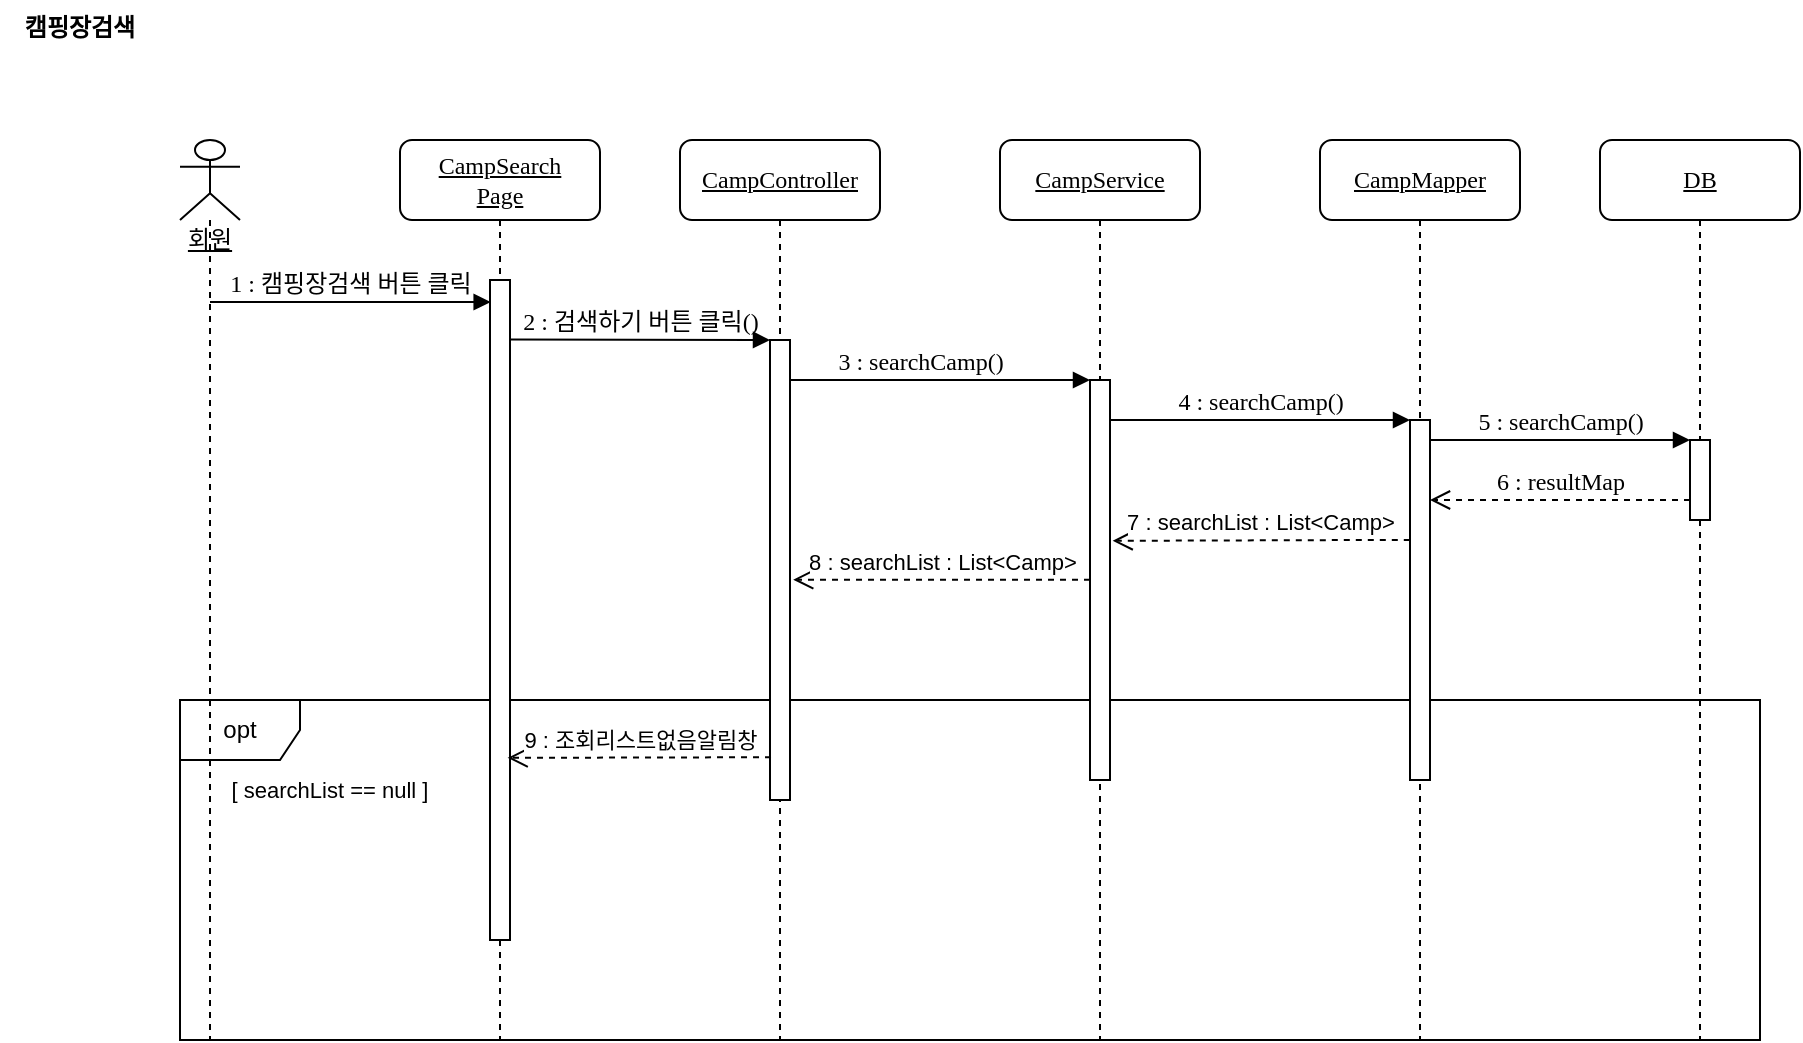 <mxfile version="16.1.0" type="github">
  <diagram name="Page-1" id="13e1069c-82ec-6db2-03f1-153e76fe0fe0">
    <mxGraphModel dx="1185" dy="635" grid="1" gridSize="10" guides="1" tooltips="1" connect="1" arrows="1" fold="1" page="1" pageScale="1" pageWidth="1100" pageHeight="850" background="none" math="0" shadow="0">
      <root>
        <mxCell id="0" />
        <mxCell id="1" parent="0" />
        <mxCell id="aF-ubNlzZwQhQCl_SBm1-3" value="opt" style="shape=umlFrame;whiteSpace=wrap;html=1;" vertex="1" parent="1">
          <mxGeometry x="90" y="350" width="790" height="170" as="geometry" />
        </mxCell>
        <mxCell id="7baba1c4bc27f4b0-2" value="&lt;u&gt;CampController&lt;/u&gt;" style="shape=umlLifeline;perimeter=lifelinePerimeter;whiteSpace=wrap;html=1;container=1;collapsible=0;recursiveResize=0;outlineConnect=0;rounded=1;shadow=0;comic=0;labelBackgroundColor=none;strokeWidth=1;fontFamily=Verdana;fontSize=12;align=center;" parent="1" vertex="1">
          <mxGeometry x="340" y="70" width="100" height="450" as="geometry" />
        </mxCell>
        <mxCell id="7baba1c4bc27f4b0-10" value="" style="html=1;points=[];perimeter=orthogonalPerimeter;rounded=0;shadow=0;comic=0;labelBackgroundColor=none;strokeWidth=1;fontFamily=Verdana;fontSize=12;align=center;" parent="7baba1c4bc27f4b0-2" vertex="1">
          <mxGeometry x="45" y="100" width="10" height="230" as="geometry" />
        </mxCell>
        <mxCell id="7baba1c4bc27f4b0-3" value="&lt;u&gt;CampService&lt;/u&gt;" style="shape=umlLifeline;perimeter=lifelinePerimeter;whiteSpace=wrap;html=1;container=1;collapsible=0;recursiveResize=0;outlineConnect=0;rounded=1;shadow=0;comic=0;labelBackgroundColor=none;strokeWidth=1;fontFamily=Verdana;fontSize=12;align=center;" parent="1" vertex="1">
          <mxGeometry x="500" y="70" width="100" height="450" as="geometry" />
        </mxCell>
        <mxCell id="7baba1c4bc27f4b0-13" value="" style="html=1;points=[];perimeter=orthogonalPerimeter;rounded=0;shadow=0;comic=0;labelBackgroundColor=none;strokeWidth=1;fontFamily=Verdana;fontSize=12;align=center;" parent="7baba1c4bc27f4b0-3" vertex="1">
          <mxGeometry x="45" y="120" width="10" height="200" as="geometry" />
        </mxCell>
        <mxCell id="7baba1c4bc27f4b0-4" value="&lt;u&gt;CampMapper&lt;/u&gt;" style="shape=umlLifeline;perimeter=lifelinePerimeter;whiteSpace=wrap;html=1;container=1;collapsible=0;recursiveResize=0;outlineConnect=0;rounded=1;shadow=0;comic=0;labelBackgroundColor=none;strokeWidth=1;fontFamily=Verdana;fontSize=12;align=center;" parent="1" vertex="1">
          <mxGeometry x="660" y="70" width="100" height="450" as="geometry" />
        </mxCell>
        <mxCell id="7baba1c4bc27f4b0-5" value="&lt;u&gt;DB&lt;/u&gt;" style="shape=umlLifeline;perimeter=lifelinePerimeter;whiteSpace=wrap;html=1;container=1;collapsible=0;recursiveResize=0;outlineConnect=0;rounded=1;shadow=0;comic=0;labelBackgroundColor=none;strokeWidth=1;fontFamily=Verdana;fontSize=12;align=center;" parent="1" vertex="1">
          <mxGeometry x="800" y="70" width="100" height="450" as="geometry" />
        </mxCell>
        <mxCell id="7baba1c4bc27f4b0-8" value="&lt;u&gt;CampSearch&lt;br&gt;Page&lt;/u&gt;" style="shape=umlLifeline;perimeter=lifelinePerimeter;whiteSpace=wrap;html=1;container=1;collapsible=0;recursiveResize=0;outlineConnect=0;rounded=1;shadow=0;comic=0;labelBackgroundColor=none;strokeWidth=1;fontFamily=Verdana;fontSize=12;align=center;" parent="1" vertex="1">
          <mxGeometry x="200" y="70" width="100" height="450" as="geometry" />
        </mxCell>
        <mxCell id="aF-ubNlzZwQhQCl_SBm1-16" value="" style="html=1;points=[];perimeter=orthogonalPerimeter;rounded=0;shadow=0;comic=0;labelBackgroundColor=none;strokeWidth=1;fontFamily=Verdana;fontSize=12;align=center;" vertex="1" parent="7baba1c4bc27f4b0-8">
          <mxGeometry x="45" y="70" width="10" height="330" as="geometry" />
        </mxCell>
        <mxCell id="7baba1c4bc27f4b0-16" value="" style="html=1;points=[];perimeter=orthogonalPerimeter;rounded=0;shadow=0;comic=0;labelBackgroundColor=none;strokeWidth=1;fontFamily=Verdana;fontSize=12;align=center;" parent="1" vertex="1">
          <mxGeometry x="705" y="210" width="10" height="180" as="geometry" />
        </mxCell>
        <mxCell id="7baba1c4bc27f4b0-17" value="4 : searchCamp()" style="html=1;verticalAlign=bottom;endArrow=block;labelBackgroundColor=none;fontFamily=Verdana;fontSize=12;edgeStyle=elbowEdgeStyle;elbow=vertical;" parent="1" source="7baba1c4bc27f4b0-13" target="7baba1c4bc27f4b0-16" edge="1">
          <mxGeometry relative="1" as="geometry">
            <mxPoint x="610" y="210" as="sourcePoint" />
            <Array as="points">
              <mxPoint x="560" y="210" />
            </Array>
          </mxGeometry>
        </mxCell>
        <mxCell id="7baba1c4bc27f4b0-19" value="" style="html=1;points=[];perimeter=orthogonalPerimeter;rounded=0;shadow=0;comic=0;labelBackgroundColor=none;strokeWidth=1;fontFamily=Verdana;fontSize=12;align=center;" parent="1" vertex="1">
          <mxGeometry x="845" y="220" width="10" height="40" as="geometry" />
        </mxCell>
        <mxCell id="7baba1c4bc27f4b0-20" value="5 : searchCamp()" style="html=1;verticalAlign=bottom;endArrow=block;entryX=0;entryY=0;labelBackgroundColor=none;fontFamily=Verdana;fontSize=12;edgeStyle=elbowEdgeStyle;elbow=vertical;" parent="1" source="7baba1c4bc27f4b0-16" target="7baba1c4bc27f4b0-19" edge="1">
          <mxGeometry relative="1" as="geometry">
            <mxPoint x="750" y="220" as="sourcePoint" />
          </mxGeometry>
        </mxCell>
        <mxCell id="7baba1c4bc27f4b0-21" value="6 : resultMap" style="html=1;verticalAlign=bottom;endArrow=open;dashed=1;endSize=8;labelBackgroundColor=none;fontFamily=Verdana;fontSize=12;edgeStyle=elbowEdgeStyle;elbow=vertical;" parent="1" source="7baba1c4bc27f4b0-19" target="7baba1c4bc27f4b0-16" edge="1">
          <mxGeometry relative="1" as="geometry">
            <mxPoint x="750" y="296" as="targetPoint" />
            <Array as="points">
              <mxPoint x="770" y="250" />
              <mxPoint x="800" y="250" />
            </Array>
          </mxGeometry>
        </mxCell>
        <mxCell id="7baba1c4bc27f4b0-11" value="2 : 검색하기 버튼 클릭()" style="html=1;verticalAlign=bottom;endArrow=block;entryX=0;entryY=0;labelBackgroundColor=none;fontFamily=Verdana;fontSize=12;edgeStyle=elbowEdgeStyle;elbow=vertical;exitX=1.033;exitY=0.09;exitDx=0;exitDy=0;exitPerimeter=0;" parent="1" target="7baba1c4bc27f4b0-10" edge="1" source="aF-ubNlzZwQhQCl_SBm1-16">
          <mxGeometry relative="1" as="geometry">
            <mxPoint x="260" y="170" as="sourcePoint" />
          </mxGeometry>
        </mxCell>
        <mxCell id="7baba1c4bc27f4b0-14" value="3 : searchCamp()" style="html=1;verticalAlign=bottom;endArrow=block;entryX=0;entryY=0;labelBackgroundColor=none;fontFamily=Verdana;fontSize=12;edgeStyle=elbowEdgeStyle;elbow=vertical;" parent="1" source="7baba1c4bc27f4b0-10" target="7baba1c4bc27f4b0-13" edge="1">
          <mxGeometry x="-0.133" relative="1" as="geometry">
            <mxPoint x="470" y="190" as="sourcePoint" />
            <mxPoint as="offset" />
          </mxGeometry>
        </mxCell>
        <mxCell id="MKNmMCQjmQxPy49Kobcd-1" value="7 : searchList : List&amp;lt;Camp&amp;gt;" style="html=1;verticalAlign=bottom;endArrow=open;dashed=1;endSize=8;rounded=0;exitX=-0.01;exitY=0.333;exitDx=0;exitDy=0;exitPerimeter=0;entryX=1.133;entryY=0.402;entryDx=0;entryDy=0;entryPerimeter=0;" parent="1" source="7baba1c4bc27f4b0-16" target="7baba1c4bc27f4b0-13" edge="1">
          <mxGeometry relative="1" as="geometry">
            <mxPoint x="680" y="270" as="sourcePoint" />
            <mxPoint x="570" y="270" as="targetPoint" />
          </mxGeometry>
        </mxCell>
        <mxCell id="aF-ubNlzZwQhQCl_SBm1-1" value="8 : searchList : List&amp;lt;Camp&amp;gt;" style="html=1;verticalAlign=bottom;endArrow=open;dashed=1;endSize=8;rounded=0;entryX=1.16;entryY=0.521;entryDx=0;entryDy=0;entryPerimeter=0;" edge="1" parent="1" source="7baba1c4bc27f4b0-13" target="7baba1c4bc27f4b0-10">
          <mxGeometry relative="1" as="geometry">
            <mxPoint x="538.57" y="290.0" as="sourcePoint" />
            <mxPoint x="410" y="290" as="targetPoint" />
          </mxGeometry>
        </mxCell>
        <mxCell id="aF-ubNlzZwQhQCl_SBm1-4" value="&lt;u&gt;회원&lt;/u&gt;" style="shape=umlLifeline;participant=umlActor;perimeter=lifelinePerimeter;whiteSpace=wrap;html=1;container=1;collapsible=0;recursiveResize=0;verticalAlign=top;spacingTop=36;outlineConnect=0;" vertex="1" parent="1">
          <mxGeometry x="90" y="70" width="30" height="450" as="geometry" />
        </mxCell>
        <mxCell id="aF-ubNlzZwQhQCl_SBm1-15" value="&lt;span style=&quot;color: rgb(0 , 0 , 0) ; font-family: &amp;#34;helvetica&amp;#34; ; font-size: 11px ; font-style: normal ; font-weight: 400 ; letter-spacing: normal ; text-align: center ; text-indent: 0px ; text-transform: none ; word-spacing: 0px ; background-color: rgb(255 , 255 , 255) ; display: inline ; float: none&quot;&gt;[ searchList == null ]&lt;/span&gt;" style="text;html=1;strokeColor=none;fillColor=none;align=center;verticalAlign=middle;whiteSpace=wrap;rounded=0;dashed=1;" vertex="1" parent="1">
          <mxGeometry x="90" y="390" width="150" height="10" as="geometry" />
        </mxCell>
        <mxCell id="aF-ubNlzZwQhQCl_SBm1-17" value="9 : 조회리스트없음알림창" style="html=1;verticalAlign=bottom;endArrow=open;dashed=1;endSize=8;rounded=0;entryX=0.88;entryY=0.724;entryDx=0;entryDy=0;entryPerimeter=0;exitX=0.051;exitY=0.907;exitDx=0;exitDy=0;exitPerimeter=0;" edge="1" parent="1" source="7baba1c4bc27f4b0-10" target="aF-ubNlzZwQhQCl_SBm1-16">
          <mxGeometry relative="1" as="geometry">
            <mxPoint x="380" y="379" as="sourcePoint" />
            <mxPoint x="260" y="380" as="targetPoint" />
          </mxGeometry>
        </mxCell>
        <mxCell id="aF-ubNlzZwQhQCl_SBm1-5" value="1 : 캠핑장검색 버튼 클릭" style="html=1;verticalAlign=bottom;endArrow=block;labelBackgroundColor=none;fontFamily=Verdana;fontSize=12;edgeStyle=elbowEdgeStyle;elbow=vertical;entryX=0.033;entryY=0.033;entryDx=0;entryDy=0;entryPerimeter=0;" edge="1" parent="1" source="aF-ubNlzZwQhQCl_SBm1-4" target="aF-ubNlzZwQhQCl_SBm1-16">
          <mxGeometry relative="1" as="geometry">
            <mxPoint x="110" y="150" as="sourcePoint" />
            <mxPoint x="240" y="150" as="targetPoint" />
          </mxGeometry>
        </mxCell>
        <mxCell id="aF-ubNlzZwQhQCl_SBm1-20" value="캠핑장검색" style="text;align=center;fontStyle=1;verticalAlign=middle;spacingLeft=3;spacingRight=3;strokeColor=none;rotatable=0;points=[[0,0.5],[1,0.5]];portConstraint=eastwest;dashed=1;" vertex="1" parent="1">
          <mxGeometry width="80" height="26" as="geometry" />
        </mxCell>
      </root>
    </mxGraphModel>
  </diagram>
</mxfile>
